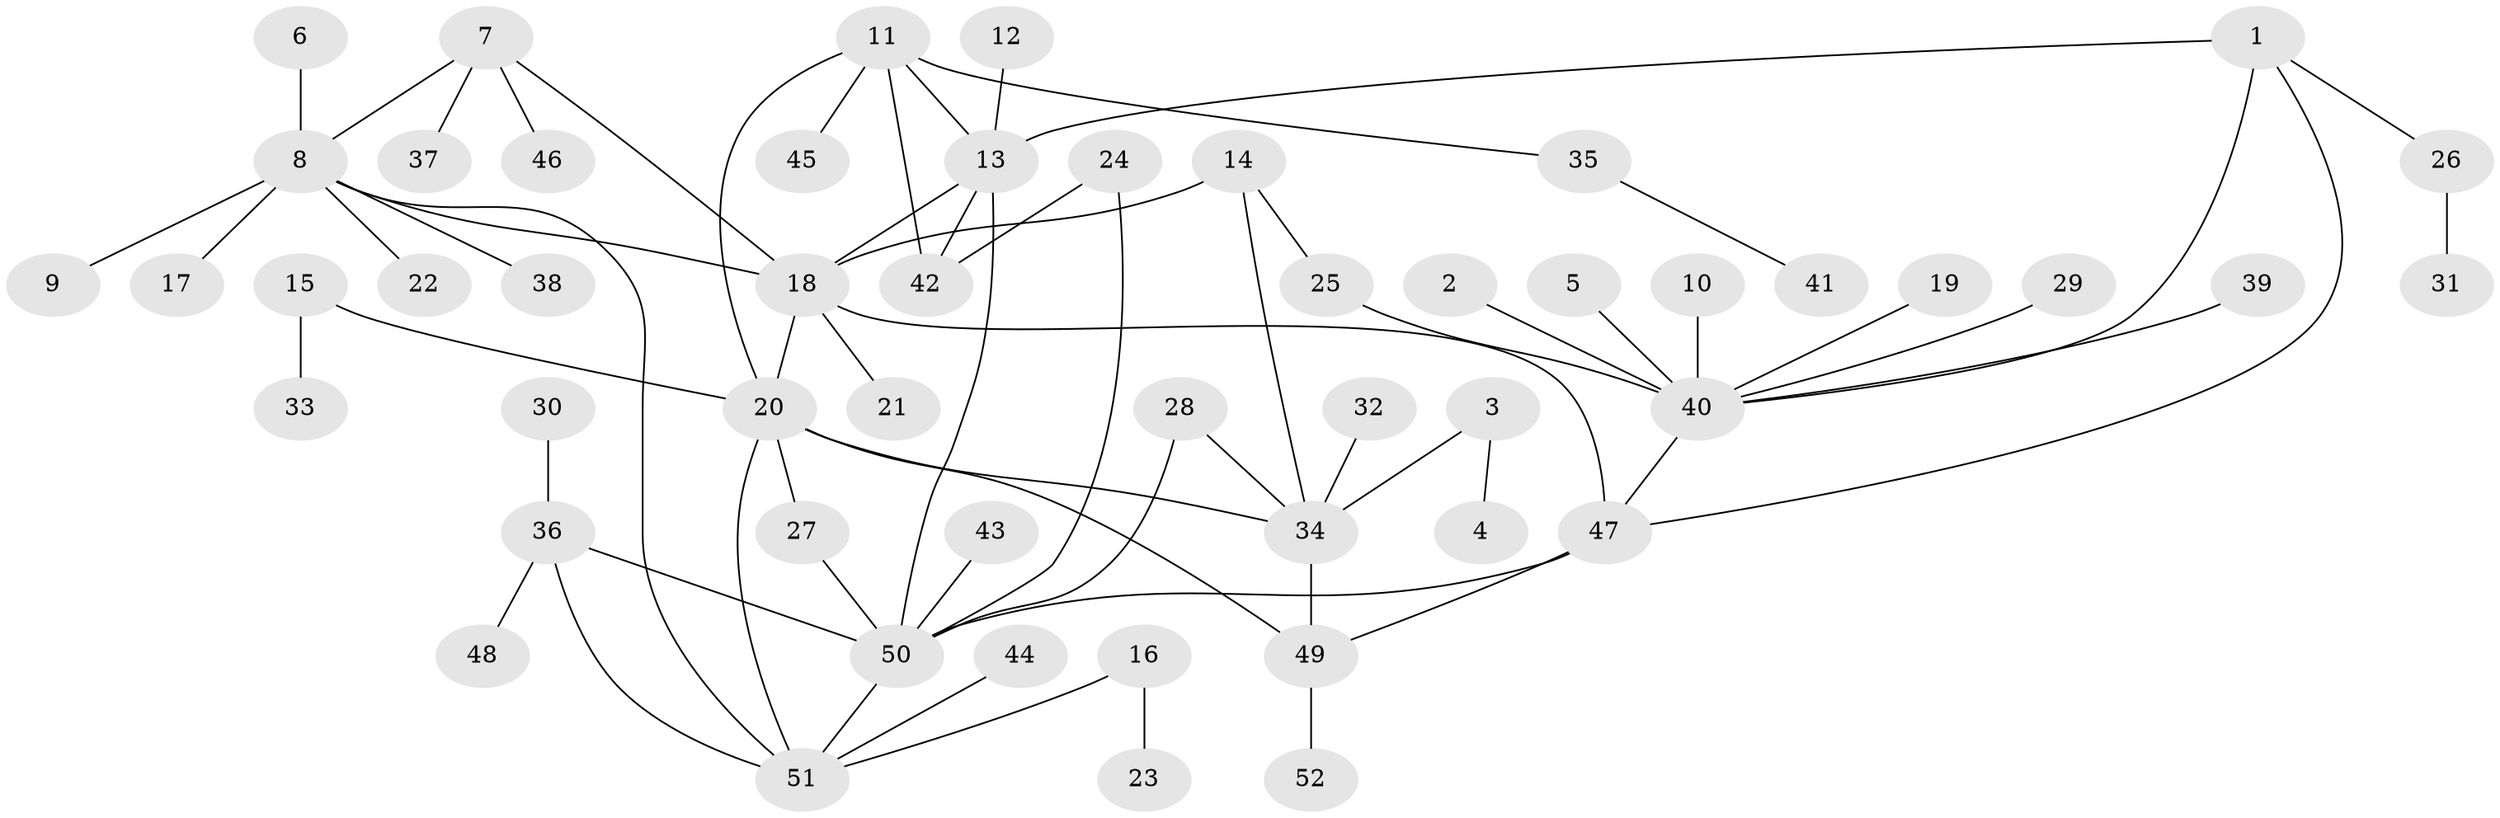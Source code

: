 // original degree distribution, {5: 0.0547945205479452, 8: 0.0273972602739726, 9: 0.0136986301369863, 6: 0.0273972602739726, 10: 0.0273972602739726, 7: 0.0410958904109589, 4: 0.0136986301369863, 1: 0.589041095890411, 2: 0.1643835616438356, 3: 0.0410958904109589}
// Generated by graph-tools (version 1.1) at 2025/37/03/04/25 23:37:49]
// undirected, 52 vertices, 67 edges
graph export_dot {
  node [color=gray90,style=filled];
  1;
  2;
  3;
  4;
  5;
  6;
  7;
  8;
  9;
  10;
  11;
  12;
  13;
  14;
  15;
  16;
  17;
  18;
  19;
  20;
  21;
  22;
  23;
  24;
  25;
  26;
  27;
  28;
  29;
  30;
  31;
  32;
  33;
  34;
  35;
  36;
  37;
  38;
  39;
  40;
  41;
  42;
  43;
  44;
  45;
  46;
  47;
  48;
  49;
  50;
  51;
  52;
  1 -- 13 [weight=1.0];
  1 -- 26 [weight=1.0];
  1 -- 40 [weight=1.0];
  1 -- 47 [weight=1.0];
  2 -- 40 [weight=1.0];
  3 -- 4 [weight=1.0];
  3 -- 34 [weight=1.0];
  5 -- 40 [weight=1.0];
  6 -- 8 [weight=1.0];
  7 -- 8 [weight=1.0];
  7 -- 18 [weight=1.0];
  7 -- 37 [weight=1.0];
  7 -- 46 [weight=1.0];
  8 -- 9 [weight=1.0];
  8 -- 17 [weight=1.0];
  8 -- 18 [weight=1.0];
  8 -- 22 [weight=1.0];
  8 -- 38 [weight=1.0];
  8 -- 51 [weight=1.0];
  10 -- 40 [weight=1.0];
  11 -- 13 [weight=1.0];
  11 -- 20 [weight=1.0];
  11 -- 35 [weight=1.0];
  11 -- 42 [weight=1.0];
  11 -- 45 [weight=1.0];
  12 -- 13 [weight=1.0];
  13 -- 18 [weight=1.0];
  13 -- 42 [weight=1.0];
  13 -- 50 [weight=1.0];
  14 -- 18 [weight=1.0];
  14 -- 25 [weight=1.0];
  14 -- 34 [weight=1.0];
  15 -- 20 [weight=1.0];
  15 -- 33 [weight=1.0];
  16 -- 23 [weight=1.0];
  16 -- 51 [weight=1.0];
  18 -- 20 [weight=1.0];
  18 -- 21 [weight=1.0];
  18 -- 47 [weight=1.0];
  19 -- 40 [weight=1.0];
  20 -- 27 [weight=1.0];
  20 -- 34 [weight=1.0];
  20 -- 49 [weight=1.0];
  20 -- 51 [weight=1.0];
  24 -- 42 [weight=1.0];
  24 -- 50 [weight=1.0];
  25 -- 40 [weight=1.0];
  26 -- 31 [weight=1.0];
  27 -- 50 [weight=1.0];
  28 -- 34 [weight=1.0];
  28 -- 50 [weight=2.0];
  29 -- 40 [weight=1.0];
  30 -- 36 [weight=1.0];
  32 -- 34 [weight=1.0];
  34 -- 49 [weight=1.0];
  35 -- 41 [weight=1.0];
  36 -- 48 [weight=1.0];
  36 -- 50 [weight=1.0];
  36 -- 51 [weight=1.0];
  39 -- 40 [weight=1.0];
  40 -- 47 [weight=1.0];
  43 -- 50 [weight=1.0];
  44 -- 51 [weight=1.0];
  47 -- 49 [weight=1.0];
  47 -- 50 [weight=1.0];
  49 -- 52 [weight=1.0];
  50 -- 51 [weight=1.0];
}
